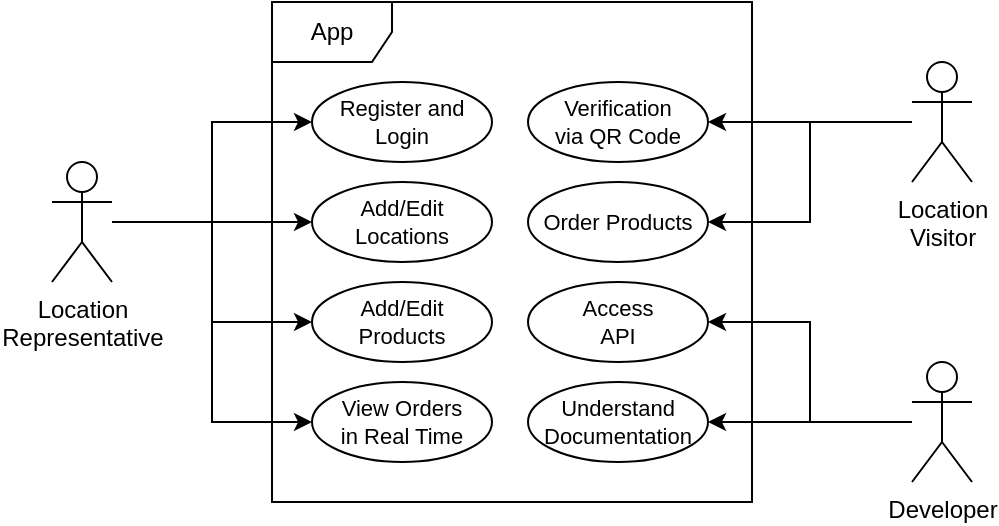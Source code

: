 <mxfile version="12.1.9" type="device" pages="1"><diagram id="cn3y8O_G8bB_rbPxqLK2" name="Page-1"><mxGraphModel dx="1092" dy="698" grid="1" gridSize="10" guides="1" tooltips="1" connect="1" arrows="1" fold="1" page="1" pageScale="1" pageWidth="827" pageHeight="1169" math="0" shadow="0"><root><mxCell id="0"/><mxCell id="1" parent="0"/><mxCell id="XM7_Kw5ZySV9DF6AKXuQ-1" value="App" style="shape=umlFrame;whiteSpace=wrap;html=1;" vertex="1" parent="1"><mxGeometry x="240" y="160" width="240" height="250" as="geometry"/></mxCell><mxCell id="XM7_Kw5ZySV9DF6AKXuQ-6" style="edgeStyle=orthogonalEdgeStyle;rounded=0;orthogonalLoop=1;jettySize=auto;html=1;entryX=0;entryY=0.5;entryDx=0;entryDy=0;" edge="1" parent="1" source="XM7_Kw5ZySV9DF6AKXuQ-2" target="XM7_Kw5ZySV9DF6AKXuQ-5"><mxGeometry relative="1" as="geometry"/></mxCell><mxCell id="XM7_Kw5ZySV9DF6AKXuQ-8" style="edgeStyle=orthogonalEdgeStyle;rounded=0;orthogonalLoop=1;jettySize=auto;html=1;entryX=0;entryY=0.5;entryDx=0;entryDy=0;" edge="1" parent="1" source="XM7_Kw5ZySV9DF6AKXuQ-2" target="XM7_Kw5ZySV9DF6AKXuQ-7"><mxGeometry relative="1" as="geometry"/></mxCell><mxCell id="XM7_Kw5ZySV9DF6AKXuQ-10" style="edgeStyle=orthogonalEdgeStyle;rounded=0;orthogonalLoop=1;jettySize=auto;html=1;entryX=0;entryY=0.5;entryDx=0;entryDy=0;" edge="1" parent="1" source="XM7_Kw5ZySV9DF6AKXuQ-2" target="XM7_Kw5ZySV9DF6AKXuQ-9"><mxGeometry relative="1" as="geometry"/></mxCell><mxCell id="XM7_Kw5ZySV9DF6AKXuQ-22" style="edgeStyle=orthogonalEdgeStyle;rounded=0;orthogonalLoop=1;jettySize=auto;html=1;entryX=0;entryY=0.5;entryDx=0;entryDy=0;fontSize=11;" edge="1" parent="1" source="XM7_Kw5ZySV9DF6AKXuQ-2" target="XM7_Kw5ZySV9DF6AKXuQ-21"><mxGeometry relative="1" as="geometry"/></mxCell><mxCell id="XM7_Kw5ZySV9DF6AKXuQ-2" value="Location&lt;br&gt;Representative" style="shape=umlActor;verticalLabelPosition=bottom;labelBackgroundColor=#ffffff;verticalAlign=top;html=1;" vertex="1" parent="1"><mxGeometry x="130" y="240" width="30" height="60" as="geometry"/></mxCell><mxCell id="XM7_Kw5ZySV9DF6AKXuQ-23" style="edgeStyle=orthogonalEdgeStyle;rounded=0;orthogonalLoop=1;jettySize=auto;html=1;entryX=1;entryY=0.5;entryDx=0;entryDy=0;fontSize=11;" edge="1" parent="1" source="XM7_Kw5ZySV9DF6AKXuQ-3" target="XM7_Kw5ZySV9DF6AKXuQ-14"><mxGeometry relative="1" as="geometry"/></mxCell><mxCell id="XM7_Kw5ZySV9DF6AKXuQ-24" style="edgeStyle=orthogonalEdgeStyle;rounded=0;orthogonalLoop=1;jettySize=auto;html=1;entryX=1;entryY=0.5;entryDx=0;entryDy=0;fontSize=11;" edge="1" parent="1" source="XM7_Kw5ZySV9DF6AKXuQ-3" target="XM7_Kw5ZySV9DF6AKXuQ-16"><mxGeometry relative="1" as="geometry"/></mxCell><mxCell id="XM7_Kw5ZySV9DF6AKXuQ-3" value="Developer" style="shape=umlActor;verticalLabelPosition=bottom;labelBackgroundColor=#ffffff;verticalAlign=top;html=1;" vertex="1" parent="1"><mxGeometry x="560" y="340" width="30" height="60" as="geometry"/></mxCell><mxCell id="XM7_Kw5ZySV9DF6AKXuQ-13" style="edgeStyle=orthogonalEdgeStyle;rounded=0;orthogonalLoop=1;jettySize=auto;html=1;entryX=1;entryY=0.5;entryDx=0;entryDy=0;" edge="1" parent="1" source="XM7_Kw5ZySV9DF6AKXuQ-4" target="XM7_Kw5ZySV9DF6AKXuQ-12"><mxGeometry relative="1" as="geometry"/></mxCell><mxCell id="XM7_Kw5ZySV9DF6AKXuQ-19" style="edgeStyle=orthogonalEdgeStyle;rounded=0;orthogonalLoop=1;jettySize=auto;html=1;entryX=1;entryY=0.5;entryDx=0;entryDy=0;fontSize=11;" edge="1" parent="1" source="XM7_Kw5ZySV9DF6AKXuQ-4" target="XM7_Kw5ZySV9DF6AKXuQ-18"><mxGeometry relative="1" as="geometry"/></mxCell><mxCell id="XM7_Kw5ZySV9DF6AKXuQ-4" value="Location&lt;br&gt;Visitor" style="shape=umlActor;verticalLabelPosition=bottom;labelBackgroundColor=#ffffff;verticalAlign=top;html=1;" vertex="1" parent="1"><mxGeometry x="560" y="190" width="30" height="60" as="geometry"/></mxCell><mxCell id="XM7_Kw5ZySV9DF6AKXuQ-5" value="Register and&lt;br style=&quot;font-size: 11px;&quot;&gt;Login" style="ellipse;whiteSpace=wrap;html=1;fontSize=11;" vertex="1" parent="1"><mxGeometry x="260" y="200" width="90" height="40" as="geometry"/></mxCell><mxCell id="XM7_Kw5ZySV9DF6AKXuQ-7" value="Add/Edit&lt;br style=&quot;font-size: 11px;&quot;&gt;Locations" style="ellipse;whiteSpace=wrap;html=1;fontSize=11;" vertex="1" parent="1"><mxGeometry x="260" y="250" width="90" height="40" as="geometry"/></mxCell><mxCell id="XM7_Kw5ZySV9DF6AKXuQ-9" value="Add/Edit Products" style="ellipse;whiteSpace=wrap;html=1;fontSize=11;" vertex="1" parent="1"><mxGeometry x="260" y="300" width="90" height="40" as="geometry"/></mxCell><mxCell id="XM7_Kw5ZySV9DF6AKXuQ-12" value="Order Products" style="ellipse;whiteSpace=wrap;html=1;fontSize=11;" vertex="1" parent="1"><mxGeometry x="368" y="250" width="90" height="40" as="geometry"/></mxCell><mxCell id="XM7_Kw5ZySV9DF6AKXuQ-16" value="Understand&lt;br style=&quot;font-size: 11px;&quot;&gt;Documentation" style="ellipse;whiteSpace=wrap;html=1;fontSize=11;" vertex="1" parent="1"><mxGeometry x="368" y="350" width="90" height="40" as="geometry"/></mxCell><mxCell id="XM7_Kw5ZySV9DF6AKXuQ-18" value="Verification&lt;br&gt;via QR Code" style="ellipse;whiteSpace=wrap;html=1;fontSize=11;" vertex="1" parent="1"><mxGeometry x="368" y="200" width="90" height="40" as="geometry"/></mxCell><mxCell id="XM7_Kw5ZySV9DF6AKXuQ-14" value="Access&lt;br style=&quot;font-size: 11px;&quot;&gt;API" style="ellipse;whiteSpace=wrap;html=1;fontSize=11;" vertex="1" parent="1"><mxGeometry x="368" y="300" width="90" height="40" as="geometry"/></mxCell><mxCell id="XM7_Kw5ZySV9DF6AKXuQ-21" value="View Orders&lt;br&gt;in Real Time" style="ellipse;whiteSpace=wrap;html=1;fontSize=11;" vertex="1" parent="1"><mxGeometry x="260" y="350" width="90" height="40" as="geometry"/></mxCell></root></mxGraphModel></diagram></mxfile>
